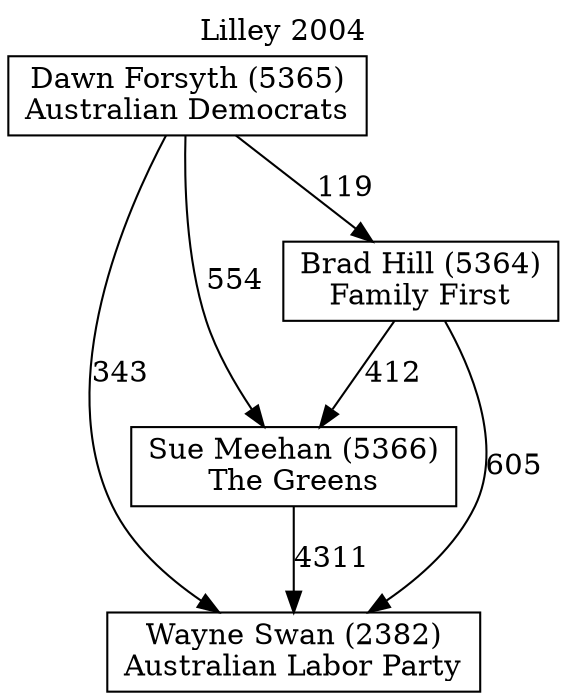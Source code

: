 // House preference flow
digraph "Wayne Swan (2382)_Lilley_2004" {
	graph [label="Lilley 2004" labelloc=t mclimit=10]
	node [shape=box]
	"Wayne Swan (2382)" [label="Wayne Swan (2382)
Australian Labor Party"]
	"Sue Meehan (5366)" [label="Sue Meehan (5366)
The Greens"]
	"Brad Hill (5364)" [label="Brad Hill (5364)
Family First"]
	"Dawn Forsyth (5365)" [label="Dawn Forsyth (5365)
Australian Democrats"]
	"Sue Meehan (5366)" -> "Wayne Swan (2382)" [label=4311]
	"Brad Hill (5364)" -> "Sue Meehan (5366)" [label=412]
	"Dawn Forsyth (5365)" -> "Brad Hill (5364)" [label=119]
	"Brad Hill (5364)" -> "Wayne Swan (2382)" [label=605]
	"Dawn Forsyth (5365)" -> "Wayne Swan (2382)" [label=343]
	"Dawn Forsyth (5365)" -> "Sue Meehan (5366)" [label=554]
}
